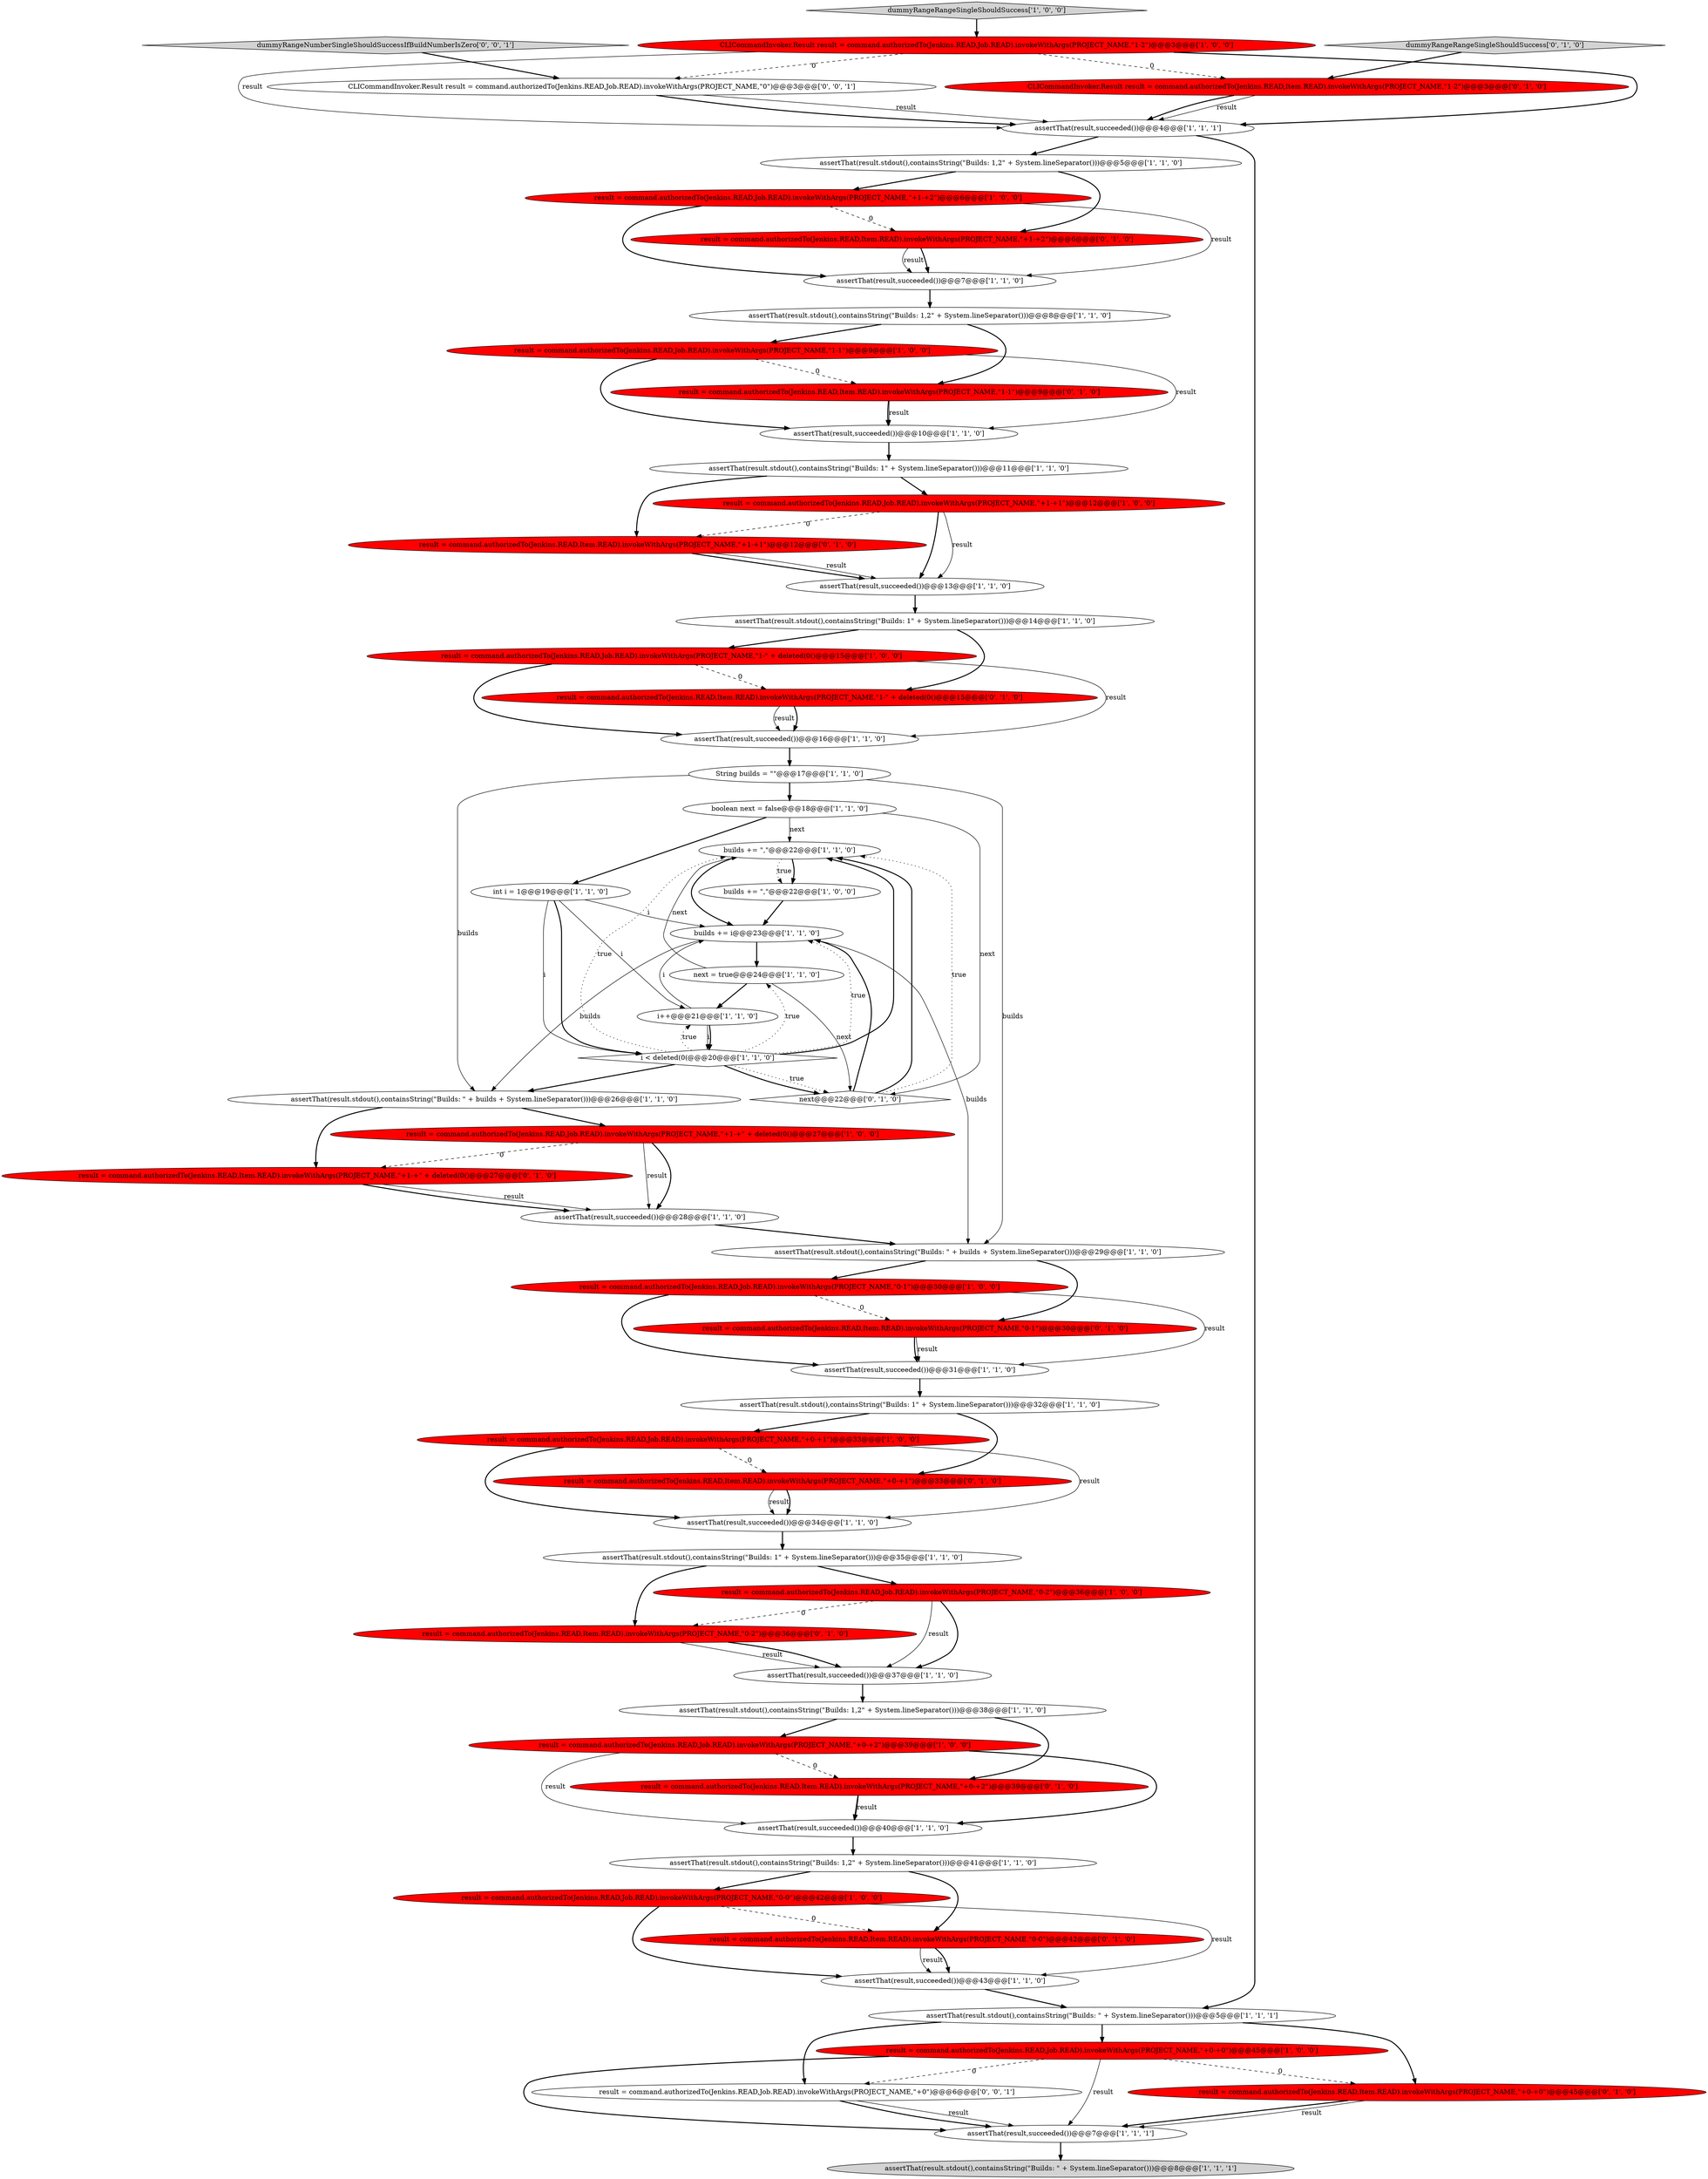 digraph {
3 [style = filled, label = "assertThat(result.stdout(),containsString(\"Builds: 1\" + System.lineSeparator()))@@@32@@@['1', '1', '0']", fillcolor = white, shape = ellipse image = "AAA0AAABBB1BBB"];
49 [style = filled, label = "result = command.authorizedTo(Jenkins.READ,Item.READ).invokeWithArgs(PROJECT_NAME,\"+1-+2\")@@@6@@@['0', '1', '0']", fillcolor = red, shape = ellipse image = "AAA1AAABBB2BBB"];
17 [style = filled, label = "assertThat(result.stdout(),containsString(\"Builds: 1,2\" + System.lineSeparator()))@@@8@@@['1', '1', '0']", fillcolor = white, shape = ellipse image = "AAA0AAABBB1BBB"];
25 [style = filled, label = "i < deleted(0(@@@20@@@['1', '1', '0']", fillcolor = white, shape = diamond image = "AAA0AAABBB1BBB"];
20 [style = filled, label = "result = command.authorizedTo(Jenkins.READ,Job.READ).invokeWithArgs(PROJECT_NAME,\"+1-+\" + deleted(0()@@@27@@@['1', '0', '0']", fillcolor = red, shape = ellipse image = "AAA1AAABBB1BBB"];
47 [style = filled, label = "result = command.authorizedTo(Jenkins.READ,Item.READ).invokeWithArgs(PROJECT_NAME,\"+0-+1\")@@@33@@@['0', '1', '0']", fillcolor = red, shape = ellipse image = "AAA1AAABBB2BBB"];
48 [style = filled, label = "result = command.authorizedTo(Jenkins.READ,Item.READ).invokeWithArgs(PROJECT_NAME,\"0-2\")@@@36@@@['0', '1', '0']", fillcolor = red, shape = ellipse image = "AAA1AAABBB2BBB"];
11 [style = filled, label = "builds += \",\"@@@22@@@['1', '0', '0']", fillcolor = white, shape = ellipse image = "AAA0AAABBB1BBB"];
55 [style = filled, label = "result = command.authorizedTo(Jenkins.READ,Item.READ).invokeWithArgs(PROJECT_NAME,\"+1-+\" + deleted(0()@@@27@@@['0', '1', '0']", fillcolor = red, shape = ellipse image = "AAA1AAABBB2BBB"];
61 [style = filled, label = "CLICommandInvoker.Result result = command.authorizedTo(Jenkins.READ,Job.READ).invokeWithArgs(PROJECT_NAME,\"0\")@@@3@@@['0', '0', '1']", fillcolor = white, shape = ellipse image = "AAA0AAABBB3BBB"];
4 [style = filled, label = "assertThat(result.stdout(),containsString(\"Builds: 1,2\" + System.lineSeparator()))@@@38@@@['1', '1', '0']", fillcolor = white, shape = ellipse image = "AAA0AAABBB1BBB"];
16 [style = filled, label = "assertThat(result.stdout(),containsString(\"Builds: \" + builds + System.lineSeparator()))@@@26@@@['1', '1', '0']", fillcolor = white, shape = ellipse image = "AAA0AAABBB1BBB"];
30 [style = filled, label = "assertThat(result,succeeded())@@@7@@@['1', '1', '1']", fillcolor = white, shape = ellipse image = "AAA0AAABBB1BBB"];
38 [style = filled, label = "CLICommandInvoker.Result result = command.authorizedTo(Jenkins.READ,Job.READ).invokeWithArgs(PROJECT_NAME,\"1-2\")@@@3@@@['1', '0', '0']", fillcolor = red, shape = ellipse image = "AAA1AAABBB1BBB"];
7 [style = filled, label = "i++@@@21@@@['1', '1', '0']", fillcolor = white, shape = ellipse image = "AAA0AAABBB1BBB"];
58 [style = filled, label = "result = command.authorizedTo(Jenkins.READ,Item.READ).invokeWithArgs(PROJECT_NAME,\"+1-+1\")@@@12@@@['0', '1', '0']", fillcolor = red, shape = ellipse image = "AAA1AAABBB2BBB"];
15 [style = filled, label = "result = command.authorizedTo(Jenkins.READ,Job.READ).invokeWithArgs(PROJECT_NAME,\"+0-+1\")@@@33@@@['1', '0', '0']", fillcolor = red, shape = ellipse image = "AAA1AAABBB1BBB"];
1 [style = filled, label = "result = command.authorizedTo(Jenkins.READ,Job.READ).invokeWithArgs(PROJECT_NAME,\"+0-+0\")@@@45@@@['1', '0', '0']", fillcolor = red, shape = ellipse image = "AAA1AAABBB1BBB"];
5 [style = filled, label = "assertThat(result,succeeded())@@@43@@@['1', '1', '0']", fillcolor = white, shape = ellipse image = "AAA0AAABBB1BBB"];
50 [style = filled, label = "CLICommandInvoker.Result result = command.authorizedTo(Jenkins.READ,Item.READ).invokeWithArgs(PROJECT_NAME,\"1-2\")@@@3@@@['0', '1', '0']", fillcolor = red, shape = ellipse image = "AAA1AAABBB2BBB"];
6 [style = filled, label = "result = command.authorizedTo(Jenkins.READ,Job.READ).invokeWithArgs(PROJECT_NAME,\"+1-+1\")@@@12@@@['1', '0', '0']", fillcolor = red, shape = ellipse image = "AAA1AAABBB1BBB"];
0 [style = filled, label = "result = command.authorizedTo(Jenkins.READ,Job.READ).invokeWithArgs(PROJECT_NAME,\"0-1\")@@@30@@@['1', '0', '0']", fillcolor = red, shape = ellipse image = "AAA1AAABBB1BBB"];
8 [style = filled, label = "builds += i@@@23@@@['1', '1', '0']", fillcolor = white, shape = ellipse image = "AAA0AAABBB1BBB"];
27 [style = filled, label = "assertThat(result.stdout(),containsString(\"Builds: 1,2\" + System.lineSeparator()))@@@41@@@['1', '1', '0']", fillcolor = white, shape = ellipse image = "AAA0AAABBB1BBB"];
9 [style = filled, label = "result = command.authorizedTo(Jenkins.READ,Job.READ).invokeWithArgs(PROJECT_NAME,\"1-1\")@@@9@@@['1', '0', '0']", fillcolor = red, shape = ellipse image = "AAA1AAABBB1BBB"];
12 [style = filled, label = "result = command.authorizedTo(Jenkins.READ,Job.READ).invokeWithArgs(PROJECT_NAME,\"0-2\")@@@36@@@['1', '0', '0']", fillcolor = red, shape = ellipse image = "AAA1AAABBB1BBB"];
52 [style = filled, label = "dummyRangeRangeSingleShouldSuccess['0', '1', '0']", fillcolor = lightgray, shape = diamond image = "AAA0AAABBB2BBB"];
42 [style = filled, label = "assertThat(result.stdout(),containsString(\"Builds: 1\" + System.lineSeparator()))@@@11@@@['1', '1', '0']", fillcolor = white, shape = ellipse image = "AAA0AAABBB1BBB"];
31 [style = filled, label = "assertThat(result,succeeded())@@@28@@@['1', '1', '0']", fillcolor = white, shape = ellipse image = "AAA0AAABBB1BBB"];
45 [style = filled, label = "assertThat(result,succeeded())@@@37@@@['1', '1', '0']", fillcolor = white, shape = ellipse image = "AAA0AAABBB1BBB"];
44 [style = filled, label = "assertThat(result.stdout(),containsString(\"Builds: 1,2\" + System.lineSeparator()))@@@5@@@['1', '1', '0']", fillcolor = white, shape = ellipse image = "AAA0AAABBB1BBB"];
28 [style = filled, label = "assertThat(result.stdout(),containsString(\"Builds: 1\" + System.lineSeparator()))@@@35@@@['1', '1', '0']", fillcolor = white, shape = ellipse image = "AAA0AAABBB1BBB"];
2 [style = filled, label = "assertThat(result,succeeded())@@@13@@@['1', '1', '0']", fillcolor = white, shape = ellipse image = "AAA0AAABBB1BBB"];
62 [style = filled, label = "dummyRangeNumberSingleShouldSuccessIfBuildNumberIsZero['0', '0', '1']", fillcolor = lightgray, shape = diamond image = "AAA0AAABBB3BBB"];
51 [style = filled, label = "result = command.authorizedTo(Jenkins.READ,Item.READ).invokeWithArgs(PROJECT_NAME,\"+0-+2\")@@@39@@@['0', '1', '0']", fillcolor = red, shape = ellipse image = "AAA1AAABBB2BBB"];
32 [style = filled, label = "assertThat(result,succeeded())@@@4@@@['1', '1', '1']", fillcolor = white, shape = ellipse image = "AAA0AAABBB1BBB"];
24 [style = filled, label = "assertThat(result,succeeded())@@@10@@@['1', '1', '0']", fillcolor = white, shape = ellipse image = "AAA0AAABBB1BBB"];
26 [style = filled, label = "assertThat(result,succeeded())@@@16@@@['1', '1', '0']", fillcolor = white, shape = ellipse image = "AAA0AAABBB1BBB"];
54 [style = filled, label = "result = command.authorizedTo(Jenkins.READ,Item.READ).invokeWithArgs(PROJECT_NAME,\"0-1\")@@@30@@@['0', '1', '0']", fillcolor = red, shape = ellipse image = "AAA1AAABBB2BBB"];
29 [style = filled, label = "assertThat(result,succeeded())@@@7@@@['1', '1', '0']", fillcolor = white, shape = ellipse image = "AAA0AAABBB1BBB"];
53 [style = filled, label = "result = command.authorizedTo(Jenkins.READ,Item.READ).invokeWithArgs(PROJECT_NAME,\"0-0\")@@@42@@@['0', '1', '0']", fillcolor = red, shape = ellipse image = "AAA1AAABBB2BBB"];
19 [style = filled, label = "builds += \",\"@@@22@@@['1', '1', '0']", fillcolor = white, shape = ellipse image = "AAA0AAABBB1BBB"];
34 [style = filled, label = "result = command.authorizedTo(Jenkins.READ,Job.READ).invokeWithArgs(PROJECT_NAME,\"+1-+2\")@@@6@@@['1', '0', '0']", fillcolor = red, shape = ellipse image = "AAA1AAABBB1BBB"];
21 [style = filled, label = "assertThat(result,succeeded())@@@31@@@['1', '1', '0']", fillcolor = white, shape = ellipse image = "AAA0AAABBB1BBB"];
18 [style = filled, label = "boolean next = false@@@18@@@['1', '1', '0']", fillcolor = white, shape = ellipse image = "AAA0AAABBB1BBB"];
37 [style = filled, label = "result = command.authorizedTo(Jenkins.READ,Job.READ).invokeWithArgs(PROJECT_NAME,\"0-0\")@@@42@@@['1', '0', '0']", fillcolor = red, shape = ellipse image = "AAA1AAABBB1BBB"];
36 [style = filled, label = "result = command.authorizedTo(Jenkins.READ,Job.READ).invokeWithArgs(PROJECT_NAME,\"+0-+2\")@@@39@@@['1', '0', '0']", fillcolor = red, shape = ellipse image = "AAA1AAABBB1BBB"];
43 [style = filled, label = "assertThat(result.stdout(),containsString(\"Builds: 1\" + System.lineSeparator()))@@@14@@@['1', '1', '0']", fillcolor = white, shape = ellipse image = "AAA0AAABBB1BBB"];
41 [style = filled, label = "assertThat(result.stdout(),containsString(\"Builds: \" + System.lineSeparator()))@@@8@@@['1', '1', '1']", fillcolor = lightgray, shape = ellipse image = "AAA0AAABBB1BBB"];
14 [style = filled, label = "String builds = \"\"@@@17@@@['1', '1', '0']", fillcolor = white, shape = ellipse image = "AAA0AAABBB1BBB"];
13 [style = filled, label = "result = command.authorizedTo(Jenkins.READ,Job.READ).invokeWithArgs(PROJECT_NAME,\"1-\" + deleted(0()@@@15@@@['1', '0', '0']", fillcolor = red, shape = ellipse image = "AAA1AAABBB1BBB"];
60 [style = filled, label = "result = command.authorizedTo(Jenkins.READ,Job.READ).invokeWithArgs(PROJECT_NAME,\"+0\")@@@6@@@['0', '0', '1']", fillcolor = white, shape = ellipse image = "AAA0AAABBB3BBB"];
22 [style = filled, label = "assertThat(result,succeeded())@@@34@@@['1', '1', '0']", fillcolor = white, shape = ellipse image = "AAA0AAABBB1BBB"];
35 [style = filled, label = "next = true@@@24@@@['1', '1', '0']", fillcolor = white, shape = ellipse image = "AAA0AAABBB1BBB"];
40 [style = filled, label = "assertThat(result.stdout(),containsString(\"Builds: \" + builds + System.lineSeparator()))@@@29@@@['1', '1', '0']", fillcolor = white, shape = ellipse image = "AAA0AAABBB1BBB"];
46 [style = filled, label = "next@@@22@@@['0', '1', '0']", fillcolor = white, shape = diamond image = "AAA0AAABBB2BBB"];
39 [style = filled, label = "assertThat(result.stdout(),containsString(\"Builds: \" + System.lineSeparator()))@@@5@@@['1', '1', '1']", fillcolor = white, shape = ellipse image = "AAA0AAABBB1BBB"];
57 [style = filled, label = "result = command.authorizedTo(Jenkins.READ,Item.READ).invokeWithArgs(PROJECT_NAME,\"+0-+0\")@@@45@@@['0', '1', '0']", fillcolor = red, shape = ellipse image = "AAA1AAABBB2BBB"];
59 [style = filled, label = "result = command.authorizedTo(Jenkins.READ,Item.READ).invokeWithArgs(PROJECT_NAME,\"1-1\")@@@9@@@['0', '1', '0']", fillcolor = red, shape = ellipse image = "AAA1AAABBB2BBB"];
56 [style = filled, label = "result = command.authorizedTo(Jenkins.READ,Item.READ).invokeWithArgs(PROJECT_NAME,\"1-\" + deleted(0()@@@15@@@['0', '1', '0']", fillcolor = red, shape = ellipse image = "AAA1AAABBB2BBB"];
23 [style = filled, label = "assertThat(result,succeeded())@@@40@@@['1', '1', '0']", fillcolor = white, shape = ellipse image = "AAA0AAABBB1BBB"];
10 [style = filled, label = "int i = 1@@@19@@@['1', '1', '0']", fillcolor = white, shape = ellipse image = "AAA0AAABBB1BBB"];
33 [style = filled, label = "dummyRangeRangeSingleShouldSuccess['1', '0', '0']", fillcolor = lightgray, shape = diamond image = "AAA0AAABBB1BBB"];
50->32 [style = bold, label=""];
13->56 [style = dashed, label="0"];
47->22 [style = solid, label="result"];
12->45 [style = bold, label=""];
16->55 [style = bold, label=""];
38->61 [style = dashed, label="0"];
17->9 [style = bold, label=""];
25->35 [style = dotted, label="true"];
62->61 [style = bold, label=""];
20->31 [style = solid, label="result"];
19->11 [style = bold, label=""];
1->30 [style = bold, label=""];
37->5 [style = bold, label=""];
13->26 [style = solid, label="result"];
9->24 [style = solid, label="result"];
47->22 [style = bold, label=""];
39->57 [style = bold, label=""];
39->60 [style = bold, label=""];
53->5 [style = solid, label="result"];
19->11 [style = dotted, label="true"];
1->57 [style = dashed, label="0"];
25->19 [style = bold, label=""];
31->40 [style = bold, label=""];
38->32 [style = solid, label="result"];
4->36 [style = bold, label=""];
56->26 [style = bold, label=""];
0->21 [style = solid, label="result"];
55->31 [style = bold, label=""];
10->7 [style = solid, label="i"];
25->19 [style = dotted, label="true"];
35->7 [style = bold, label=""];
9->24 [style = bold, label=""];
6->2 [style = solid, label="result"];
21->3 [style = bold, label=""];
9->59 [style = dashed, label="0"];
30->41 [style = bold, label=""];
38->50 [style = dashed, label="0"];
5->39 [style = bold, label=""];
51->23 [style = bold, label=""];
10->8 [style = solid, label="i"];
27->53 [style = bold, label=""];
26->14 [style = bold, label=""];
40->0 [style = bold, label=""];
58->2 [style = bold, label=""];
20->31 [style = bold, label=""];
35->46 [style = solid, label="next"];
0->21 [style = bold, label=""];
44->49 [style = bold, label=""];
0->54 [style = dashed, label="0"];
8->40 [style = solid, label="builds"];
38->32 [style = bold, label=""];
6->2 [style = bold, label=""];
18->19 [style = solid, label="next"];
43->13 [style = bold, label=""];
20->55 [style = dashed, label="0"];
14->40 [style = solid, label="builds"];
36->23 [style = solid, label="result"];
10->25 [style = bold, label=""];
61->32 [style = bold, label=""];
44->34 [style = bold, label=""];
14->16 [style = solid, label="builds"];
57->30 [style = bold, label=""];
11->8 [style = bold, label=""];
14->18 [style = bold, label=""];
46->19 [style = bold, label=""];
54->21 [style = solid, label="result"];
16->20 [style = bold, label=""];
12->48 [style = dashed, label="0"];
61->32 [style = solid, label="result"];
34->49 [style = dashed, label="0"];
25->8 [style = dotted, label="true"];
2->43 [style = bold, label=""];
18->46 [style = solid, label="next"];
34->29 [style = bold, label=""];
29->17 [style = bold, label=""];
6->58 [style = dashed, label="0"];
50->32 [style = solid, label="result"];
49->29 [style = solid, label="result"];
3->47 [style = bold, label=""];
22->28 [style = bold, label=""];
37->53 [style = dashed, label="0"];
28->12 [style = bold, label=""];
25->16 [style = bold, label=""];
8->35 [style = bold, label=""];
46->19 [style = dotted, label="true"];
60->30 [style = solid, label="result"];
43->56 [style = bold, label=""];
25->7 [style = dotted, label="true"];
1->30 [style = solid, label="result"];
15->22 [style = bold, label=""];
27->37 [style = bold, label=""];
42->58 [style = bold, label=""];
18->10 [style = bold, label=""];
55->31 [style = solid, label="result"];
51->23 [style = solid, label="result"];
13->26 [style = bold, label=""];
37->5 [style = solid, label="result"];
46->8 [style = bold, label=""];
48->45 [style = solid, label="result"];
8->16 [style = solid, label="builds"];
32->44 [style = bold, label=""];
54->21 [style = bold, label=""];
39->1 [style = bold, label=""];
52->50 [style = bold, label=""];
32->39 [style = bold, label=""];
4->51 [style = bold, label=""];
7->8 [style = solid, label="i"];
12->45 [style = solid, label="result"];
59->24 [style = solid, label="result"];
24->42 [style = bold, label=""];
49->29 [style = bold, label=""];
35->19 [style = solid, label="next"];
40->54 [style = bold, label=""];
23->27 [style = bold, label=""];
53->5 [style = bold, label=""];
57->30 [style = solid, label="result"];
15->47 [style = dashed, label="0"];
58->2 [style = solid, label="result"];
15->22 [style = solid, label="result"];
3->15 [style = bold, label=""];
1->60 [style = dashed, label="0"];
25->46 [style = bold, label=""];
25->46 [style = dotted, label="true"];
7->25 [style = solid, label="i"];
19->8 [style = bold, label=""];
56->26 [style = solid, label="result"];
45->4 [style = bold, label=""];
48->45 [style = bold, label=""];
42->6 [style = bold, label=""];
36->23 [style = bold, label=""];
10->25 [style = solid, label="i"];
60->30 [style = bold, label=""];
28->48 [style = bold, label=""];
59->24 [style = bold, label=""];
33->38 [style = bold, label=""];
7->25 [style = bold, label=""];
17->59 [style = bold, label=""];
36->51 [style = dashed, label="0"];
34->29 [style = solid, label="result"];
}
